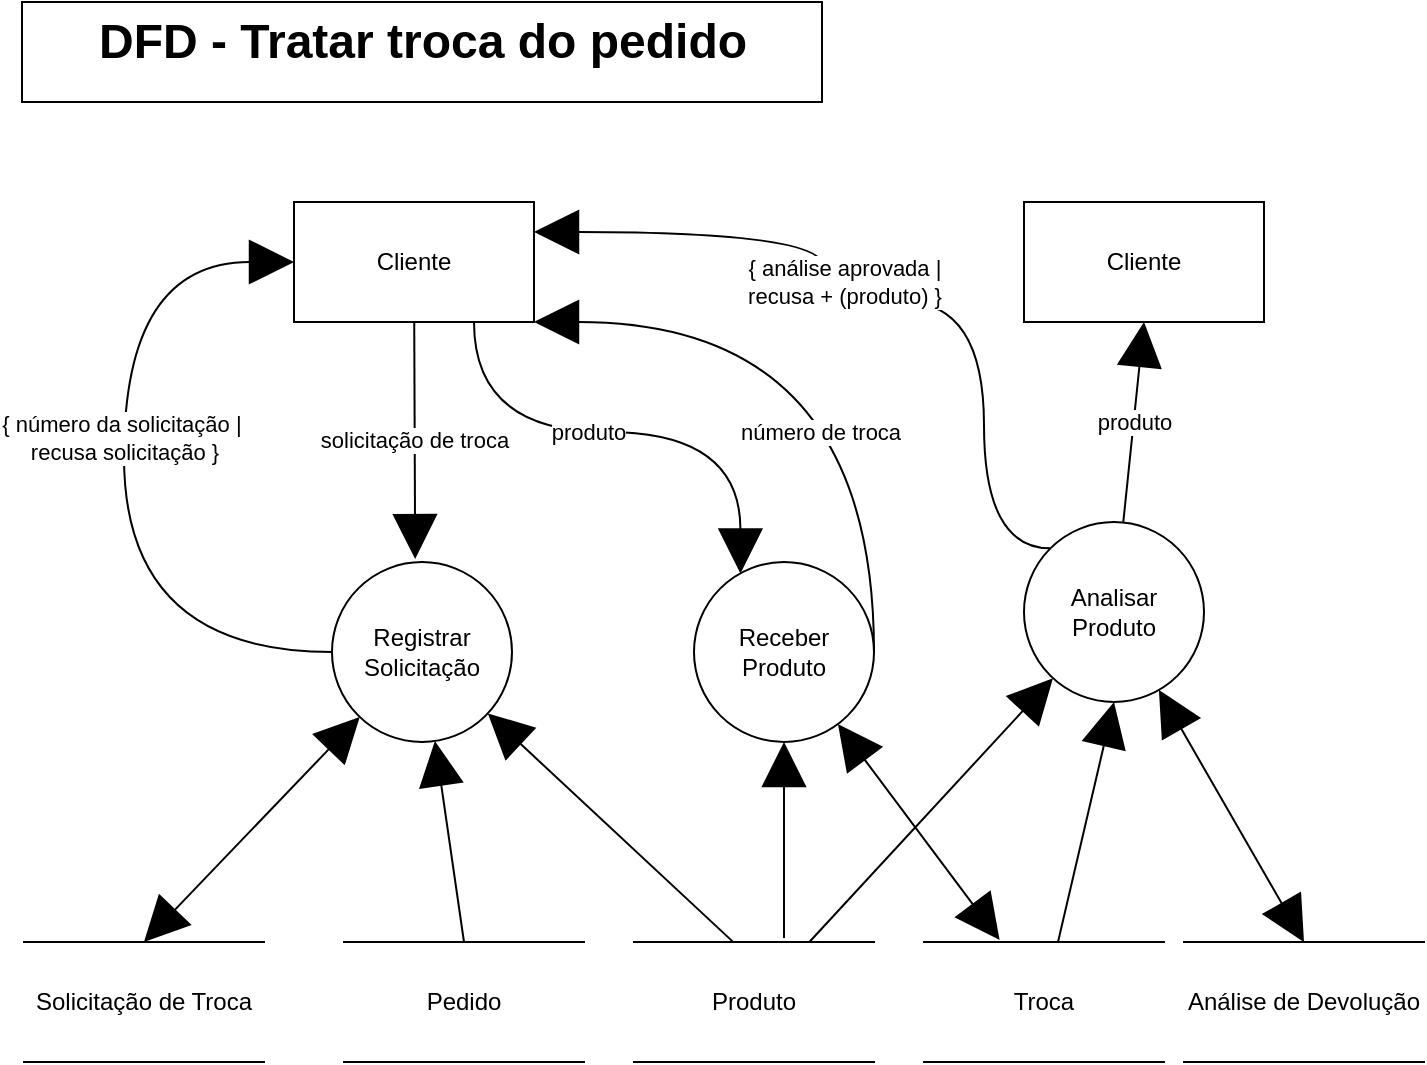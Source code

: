 <mxfile version="14.5.1" type="device"><diagram id="6ONw5cQNeSs47-JHeJ9A" name="Página-1"><mxGraphModel dx="1851" dy="592" grid="1" gridSize="10" guides="1" tooltips="1" connect="1" arrows="1" fold="1" page="1" pageScale="1" pageWidth="827" pageHeight="1169" math="0" shadow="0"><root><mxCell id="0"/><mxCell id="1" parent="0"/><mxCell id="5nQNqbB_WSz0kHXvRYLG-1" value="Solicitação de Troca" style="shape=partialRectangle;whiteSpace=wrap;html=1;left=0;right=0;fillColor=none;" vertex="1" parent="1"><mxGeometry x="-790" y="490" width="120" height="60" as="geometry"/></mxCell><mxCell id="5nQNqbB_WSz0kHXvRYLG-2" value="Pedido" style="shape=partialRectangle;whiteSpace=wrap;html=1;left=0;right=0;fillColor=none;" vertex="1" parent="1"><mxGeometry x="-630" y="490" width="120" height="60" as="geometry"/></mxCell><mxCell id="5nQNqbB_WSz0kHXvRYLG-3" value="Produto" style="shape=partialRectangle;whiteSpace=wrap;html=1;left=0;right=0;fillColor=none;" vertex="1" parent="1"><mxGeometry x="-485" y="490" width="120" height="60" as="geometry"/></mxCell><mxCell id="5nQNqbB_WSz0kHXvRYLG-4" value="solicitação de troca" style="edgeStyle=none;rounded=0;orthogonalLoop=1;jettySize=auto;html=1;entryX=0.462;entryY=-0.016;entryDx=0;entryDy=0;entryPerimeter=0;startArrow=none;startFill=0;startSize=20;endArrow=block;endFill=1;endSize=20;" edge="1" parent="1" source="5nQNqbB_WSz0kHXvRYLG-7" target="5nQNqbB_WSz0kHXvRYLG-11"><mxGeometry relative="1" as="geometry"/></mxCell><mxCell id="5nQNqbB_WSz0kHXvRYLG-5" value="{ número da solicitação |&amp;nbsp;&lt;br&gt;recusa solicitação }" style="edgeStyle=orthogonalEdgeStyle;rounded=0;orthogonalLoop=1;jettySize=auto;html=1;entryX=0;entryY=0.5;entryDx=0;entryDy=0;startArrow=block;startFill=1;startSize=20;endArrow=none;endFill=0;endSize=20;curved=1;exitX=0;exitY=0.5;exitDx=0;exitDy=0;" edge="1" parent="1" source="5nQNqbB_WSz0kHXvRYLG-7" target="5nQNqbB_WSz0kHXvRYLG-11"><mxGeometry x="-0.099" relative="1" as="geometry"><Array as="points"><mxPoint x="-740" y="150"/><mxPoint x="-740" y="345"/></Array><mxPoint as="offset"/></mxGeometry></mxCell><mxCell id="5nQNqbB_WSz0kHXvRYLG-6" value="produto" style="edgeStyle=orthogonalEdgeStyle;rounded=0;orthogonalLoop=1;jettySize=auto;html=1;entryX=0.258;entryY=0.064;entryDx=0;entryDy=0;entryPerimeter=0;startArrow=none;startFill=0;startSize=20;endArrow=block;endFill=1;endSize=20;curved=1;exitX=0.75;exitY=1;exitDx=0;exitDy=0;" edge="1" parent="1" source="5nQNqbB_WSz0kHXvRYLG-7" target="5nQNqbB_WSz0kHXvRYLG-14"><mxGeometry x="-0.137" relative="1" as="geometry"><mxPoint as="offset"/></mxGeometry></mxCell><mxCell id="5nQNqbB_WSz0kHXvRYLG-7" value="Cliente" style="rounded=0;whiteSpace=wrap;html=1;" vertex="1" parent="1"><mxGeometry x="-655" y="120" width="120" height="60" as="geometry"/></mxCell><mxCell id="5nQNqbB_WSz0kHXvRYLG-8" style="rounded=0;orthogonalLoop=1;jettySize=auto;html=1;entryX=0.415;entryY=0.003;entryDx=0;entryDy=0;entryPerimeter=0;endSize=20;startSize=20;endArrow=none;endFill=0;startArrow=block;startFill=1;" edge="1" parent="1" source="5nQNqbB_WSz0kHXvRYLG-11" target="5nQNqbB_WSz0kHXvRYLG-3"><mxGeometry relative="1" as="geometry"/></mxCell><mxCell id="5nQNqbB_WSz0kHXvRYLG-9" style="edgeStyle=none;rounded=0;orthogonalLoop=1;jettySize=auto;html=1;entryX=0.5;entryY=0;entryDx=0;entryDy=0;startSize=20;endArrow=none;endFill=0;endSize=20;startArrow=block;startFill=1;" edge="1" parent="1" source="5nQNqbB_WSz0kHXvRYLG-11" target="5nQNqbB_WSz0kHXvRYLG-2"><mxGeometry relative="1" as="geometry"/></mxCell><mxCell id="5nQNqbB_WSz0kHXvRYLG-10" style="edgeStyle=none;rounded=0;orthogonalLoop=1;jettySize=auto;html=1;entryX=0.5;entryY=0;entryDx=0;entryDy=0;startArrow=block;startFill=1;startSize=20;endArrow=block;endFill=1;endSize=20;" edge="1" parent="1" source="5nQNqbB_WSz0kHXvRYLG-11" target="5nQNqbB_WSz0kHXvRYLG-1"><mxGeometry relative="1" as="geometry"/></mxCell><mxCell id="5nQNqbB_WSz0kHXvRYLG-11" value="Registrar Solicitação" style="ellipse;whiteSpace=wrap;html=1;aspect=fixed;" vertex="1" parent="1"><mxGeometry x="-636" y="300" width="90" height="90" as="geometry"/></mxCell><mxCell id="5nQNqbB_WSz0kHXvRYLG-12" style="rounded=0;orthogonalLoop=1;jettySize=auto;html=1;startArrow=block;startFill=1;startSize=20;endArrow=none;endFill=0;endSize=20;" edge="1" parent="1" source="5nQNqbB_WSz0kHXvRYLG-14"><mxGeometry relative="1" as="geometry"><mxPoint x="-410" y="488" as="targetPoint"/></mxGeometry></mxCell><mxCell id="5nQNqbB_WSz0kHXvRYLG-30" style="edgeStyle=none;rounded=0;orthogonalLoop=1;jettySize=auto;html=1;entryX=0.315;entryY=-0.017;entryDx=0;entryDy=0;entryPerimeter=0;startSize=20;endArrow=block;endFill=1;endSize=20;startArrow=block;startFill=1;" edge="1" parent="1" source="5nQNqbB_WSz0kHXvRYLG-14" target="5nQNqbB_WSz0kHXvRYLG-28"><mxGeometry relative="1" as="geometry"/></mxCell><mxCell id="5nQNqbB_WSz0kHXvRYLG-14" value="Receber Produto" style="ellipse;whiteSpace=wrap;html=1;aspect=fixed;" vertex="1" parent="1"><mxGeometry x="-455" y="300" width="90" height="90" as="geometry"/></mxCell><mxCell id="5nQNqbB_WSz0kHXvRYLG-15" style="edgeStyle=none;rounded=0;orthogonalLoop=1;jettySize=auto;html=1;startArrow=block;startFill=1;startSize=20;endArrow=none;endFill=0;endSize=20;" edge="1" parent="1" source="5nQNqbB_WSz0kHXvRYLG-21" target="5nQNqbB_WSz0kHXvRYLG-3"><mxGeometry relative="1" as="geometry"/></mxCell><mxCell id="5nQNqbB_WSz0kHXvRYLG-16" style="edgeStyle=none;rounded=0;orthogonalLoop=1;jettySize=auto;html=1;entryX=0.5;entryY=0;entryDx=0;entryDy=0;startArrow=block;startFill=1;startSize=20;endArrow=block;endFill=1;endSize=20;" edge="1" parent="1" source="5nQNqbB_WSz0kHXvRYLG-21" target="5nQNqbB_WSz0kHXvRYLG-23"><mxGeometry relative="1" as="geometry"/></mxCell><mxCell id="5nQNqbB_WSz0kHXvRYLG-18" style="edgeStyle=orthogonalEdgeStyle;curved=1;rounded=0;orthogonalLoop=1;jettySize=auto;html=1;entryX=1;entryY=0.25;entryDx=0;entryDy=0;startArrow=none;startFill=0;startSize=20;endArrow=block;endFill=1;endSize=20;exitX=0;exitY=0;exitDx=0;exitDy=0;" edge="1" parent="1" source="5nQNqbB_WSz0kHXvRYLG-21" target="5nQNqbB_WSz0kHXvRYLG-7"><mxGeometry relative="1" as="geometry"><Array as="points"><mxPoint x="-310" y="293"/><mxPoint x="-310" y="170"/><mxPoint x="-390" y="170"/><mxPoint x="-390" y="135"/></Array></mxGeometry></mxCell><mxCell id="5nQNqbB_WSz0kHXvRYLG-19" value="{ análise aprovada |&lt;br&gt;recusa + (produto) }" style="edgeLabel;html=1;align=center;verticalAlign=middle;resizable=0;points=[];" vertex="1" connectable="0" parent="5nQNqbB_WSz0kHXvRYLG-18"><mxGeometry x="0.058" y="19" relative="1" as="geometry"><mxPoint x="-6.38" y="-29.0" as="offset"/></mxGeometry></mxCell><mxCell id="5nQNqbB_WSz0kHXvRYLG-27" value="produto" style="rounded=0;orthogonalLoop=1;jettySize=auto;html=1;entryX=0.5;entryY=1;entryDx=0;entryDy=0;endArrow=block;endFill=1;endSize=20;startSize=20;" edge="1" parent="1" source="5nQNqbB_WSz0kHXvRYLG-21" target="5nQNqbB_WSz0kHXvRYLG-22"><mxGeometry relative="1" as="geometry"/></mxCell><mxCell id="5nQNqbB_WSz0kHXvRYLG-31" style="edgeStyle=orthogonalEdgeStyle;rounded=0;orthogonalLoop=1;jettySize=auto;html=1;entryX=1;entryY=1;entryDx=0;entryDy=0;startArrow=none;startFill=0;startSize=20;endArrow=block;endFill=1;endSize=20;exitX=1;exitY=0.5;exitDx=0;exitDy=0;curved=1;" edge="1" parent="1" source="5nQNqbB_WSz0kHXvRYLG-14" target="5nQNqbB_WSz0kHXvRYLG-7"><mxGeometry relative="1" as="geometry"><Array as="points"><mxPoint x="-365" y="180"/></Array></mxGeometry></mxCell><mxCell id="5nQNqbB_WSz0kHXvRYLG-32" value="número de troca" style="edgeLabel;html=1;align=center;verticalAlign=middle;resizable=0;points=[];" vertex="1" connectable="0" parent="5nQNqbB_WSz0kHXvRYLG-31"><mxGeometry x="-0.34" y="27" relative="1" as="geometry"><mxPoint as="offset"/></mxGeometry></mxCell><mxCell id="5nQNqbB_WSz0kHXvRYLG-21" value="Analisar&lt;br&gt;Produto" style="ellipse;whiteSpace=wrap;html=1;aspect=fixed;" vertex="1" parent="1"><mxGeometry x="-290" y="280" width="90" height="90" as="geometry"/></mxCell><mxCell id="5nQNqbB_WSz0kHXvRYLG-22" value="Cliente" style="rounded=0;whiteSpace=wrap;html=1;" vertex="1" parent="1"><mxGeometry x="-290" y="120" width="120" height="60" as="geometry"/></mxCell><mxCell id="5nQNqbB_WSz0kHXvRYLG-23" value="Análise de Devolução" style="shape=partialRectangle;whiteSpace=wrap;html=1;left=0;right=0;fillColor=none;" vertex="1" parent="1"><mxGeometry x="-210" y="490" width="120" height="60" as="geometry"/></mxCell><mxCell id="5nQNqbB_WSz0kHXvRYLG-24" value="" style="rounded=0;whiteSpace=wrap;html=1;" vertex="1" parent="1"><mxGeometry x="-791" y="20" width="400" height="50" as="geometry"/></mxCell><mxCell id="5nQNqbB_WSz0kHXvRYLG-25" value="DFD - Tratar troca do pedido" style="text;strokeColor=none;fillColor=none;html=1;fontSize=24;fontStyle=1;verticalAlign=middle;align=center;" vertex="1" parent="1"><mxGeometry x="-796" y="20" width="410" height="40" as="geometry"/></mxCell><mxCell id="5nQNqbB_WSz0kHXvRYLG-29" style="edgeStyle=none;rounded=0;orthogonalLoop=1;jettySize=auto;html=1;entryX=0.5;entryY=1;entryDx=0;entryDy=0;startSize=20;endArrow=block;endFill=1;endSize=20;" edge="1" parent="1" source="5nQNqbB_WSz0kHXvRYLG-28" target="5nQNqbB_WSz0kHXvRYLG-21"><mxGeometry relative="1" as="geometry"/></mxCell><mxCell id="5nQNqbB_WSz0kHXvRYLG-28" value="Troca" style="shape=partialRectangle;whiteSpace=wrap;html=1;left=0;right=0;fillColor=none;" vertex="1" parent="1"><mxGeometry x="-340" y="490" width="120" height="60" as="geometry"/></mxCell></root></mxGraphModel></diagram></mxfile>